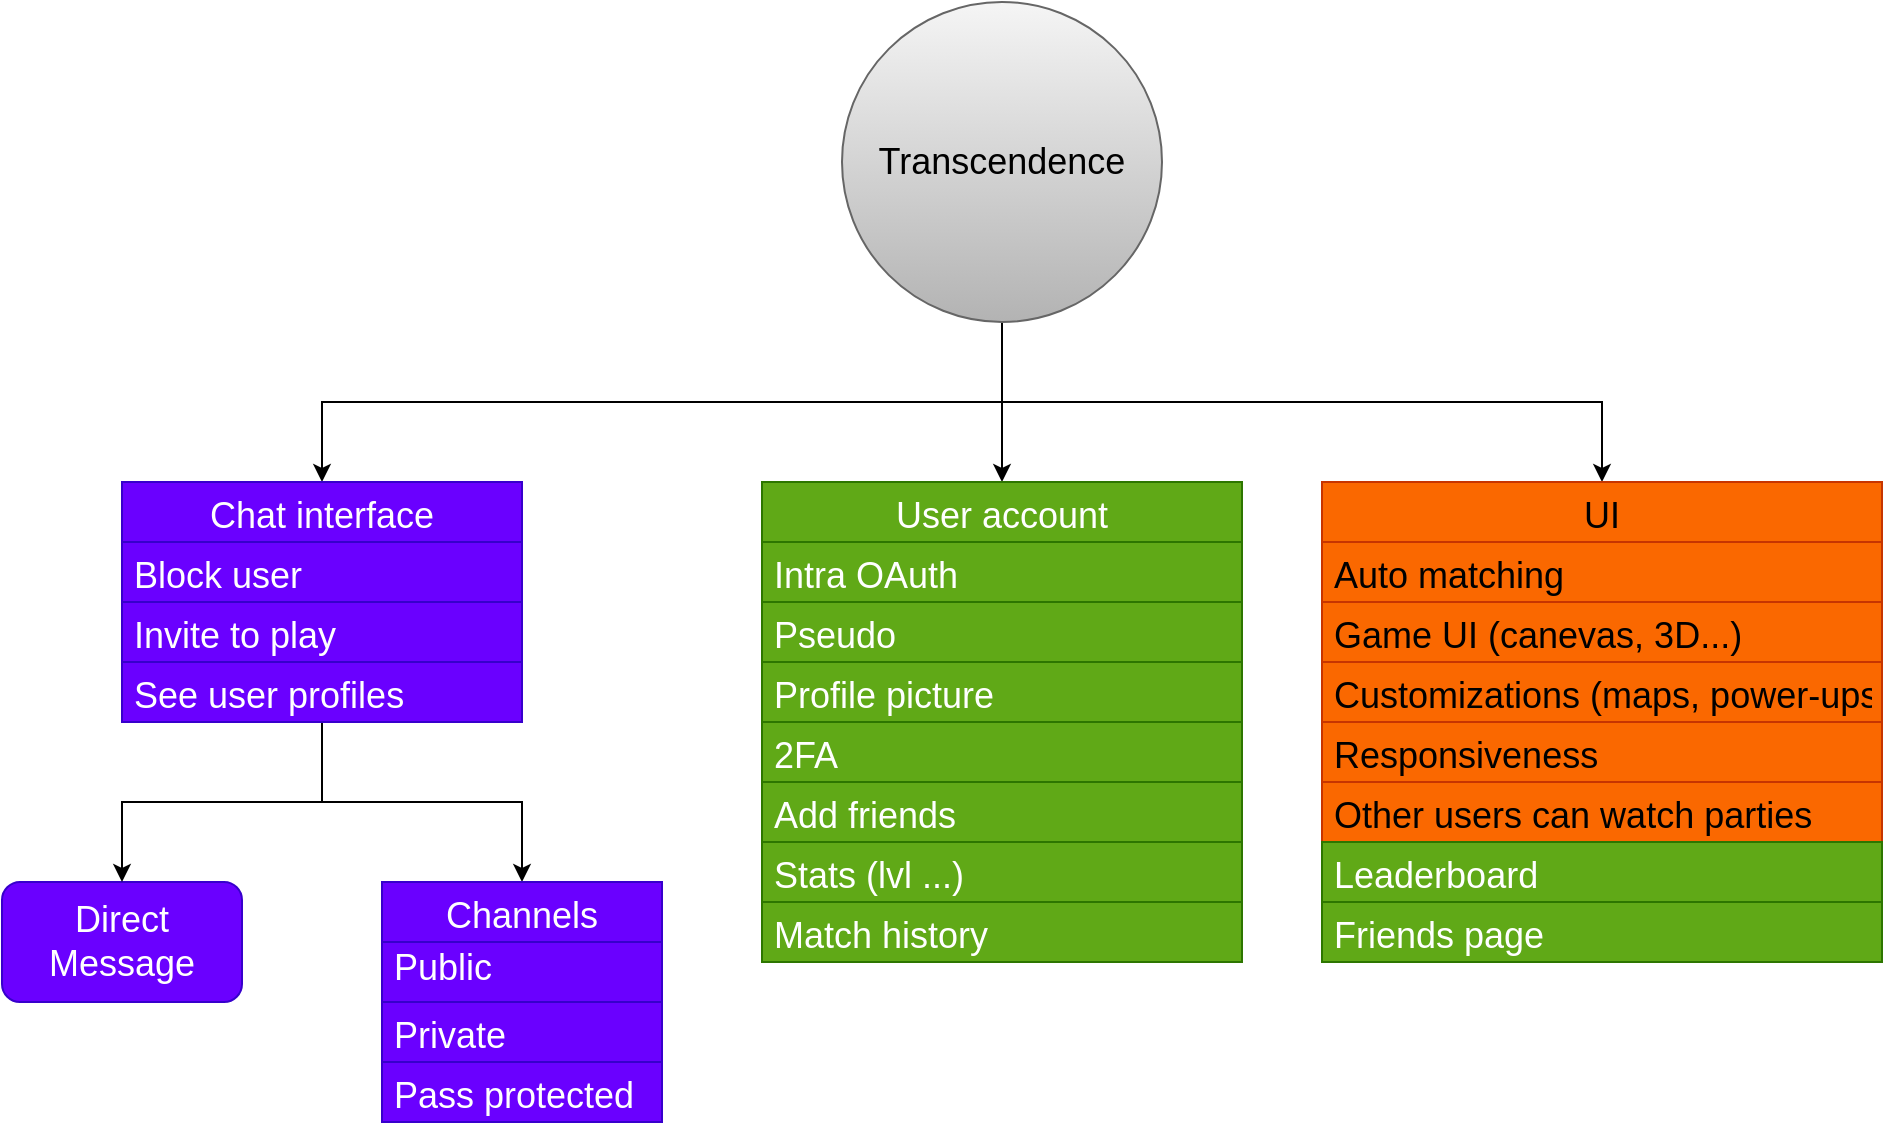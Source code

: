 <mxfile version="17.4.2" type="device"><diagram id="H6v1bpZ2FM-9dGSdOjOd" name="Page-1"><mxGraphModel dx="1268" dy="566" grid="1" gridSize="10" guides="1" tooltips="1" connect="1" arrows="1" fold="1" page="0" pageScale="1" pageWidth="850" pageHeight="1100" math="0" shadow="0"><root><mxCell id="0"/><mxCell id="1" parent="0"/><mxCell id="n9RMYj6TtVI811Dv7aZE-14" style="edgeStyle=orthogonalEdgeStyle;rounded=0;orthogonalLoop=1;jettySize=auto;html=1;fontSize=18;entryX=0.5;entryY=0;entryDx=0;entryDy=0;" parent="1" source="rqxA22tQ074tUgq13iSX-1" target="n9RMYj6TtVI811Dv7aZE-16" edge="1"><mxGeometry relative="1" as="geometry"><Array as="points"><mxPoint x="480" y="200"/><mxPoint x="140" y="200"/></Array></mxGeometry></mxCell><mxCell id="n9RMYj6TtVI811Dv7aZE-32" style="edgeStyle=orthogonalEdgeStyle;rounded=0;orthogonalLoop=1;jettySize=auto;html=1;fontSize=18;" parent="1" source="rqxA22tQ074tUgq13iSX-1" target="n9RMYj6TtVI811Dv7aZE-28" edge="1"><mxGeometry relative="1" as="geometry"/></mxCell><mxCell id="n9RMYj6TtVI811Dv7aZE-43" style="edgeStyle=orthogonalEdgeStyle;rounded=0;orthogonalLoop=1;jettySize=auto;html=1;fontSize=18;" parent="1" source="rqxA22tQ074tUgq13iSX-1" target="n9RMYj6TtVI811Dv7aZE-37" edge="1"><mxGeometry relative="1" as="geometry"><Array as="points"><mxPoint x="480" y="200"/><mxPoint x="780" y="200"/></Array></mxGeometry></mxCell><mxCell id="rqxA22tQ074tUgq13iSX-1" value="&lt;font style=&quot;font-size: 18px&quot;&gt;Transcendence&lt;/font&gt;" style="ellipse;whiteSpace=wrap;html=1;aspect=fixed;fillColor=#f5f5f5;strokeColor=#666666;gradientColor=#b3b3b3;" parent="1" vertex="1"><mxGeometry x="400" width="160" height="160" as="geometry"/></mxCell><mxCell id="n9RMYj6TtVI811Dv7aZE-13" value="Direct Message" style="rounded=1;whiteSpace=wrap;html=1;fontSize=18;fillColor=#6a00ff;fontColor=#ffffff;strokeColor=#3700CC;" parent="1" vertex="1"><mxGeometry x="-20" y="440" width="120" height="60" as="geometry"/></mxCell><mxCell id="n9RMYj6TtVI811Dv7aZE-21" style="edgeStyle=orthogonalEdgeStyle;rounded=0;orthogonalLoop=1;jettySize=auto;html=1;fontSize=18;" parent="1" source="n9RMYj6TtVI811Dv7aZE-16" target="n9RMYj6TtVI811Dv7aZE-13" edge="1"><mxGeometry relative="1" as="geometry"/></mxCell><mxCell id="n9RMYj6TtVI811Dv7aZE-27" style="edgeStyle=orthogonalEdgeStyle;rounded=0;orthogonalLoop=1;jettySize=auto;html=1;fontSize=18;" parent="1" source="n9RMYj6TtVI811Dv7aZE-16" target="n9RMYj6TtVI811Dv7aZE-23" edge="1"><mxGeometry relative="1" as="geometry"/></mxCell><mxCell id="n9RMYj6TtVI811Dv7aZE-16" value="Chat interface" style="swimlane;fontStyle=0;childLayout=stackLayout;horizontal=1;startSize=30;horizontalStack=0;resizeParent=1;resizeParentMax=0;resizeLast=0;collapsible=1;marginBottom=0;fontSize=18;fillColor=#6a00ff;fontColor=#ffffff;strokeColor=#3700CC;" parent="1" vertex="1"><mxGeometry x="40" y="240" width="200" height="120" as="geometry"/></mxCell><mxCell id="n9RMYj6TtVI811Dv7aZE-17" value="Block user" style="text;strokeColor=#3700CC;fillColor=#6a00ff;align=left;verticalAlign=middle;spacingLeft=4;spacingRight=4;overflow=hidden;points=[[0,0.5],[1,0.5]];portConstraint=eastwest;rotatable=0;fontSize=18;fontColor=#ffffff;" parent="n9RMYj6TtVI811Dv7aZE-16" vertex="1"><mxGeometry y="30" width="200" height="30" as="geometry"/></mxCell><mxCell id="n9RMYj6TtVI811Dv7aZE-18" value="Invite to play" style="text;strokeColor=#3700CC;fillColor=#6a00ff;align=left;verticalAlign=middle;spacingLeft=4;spacingRight=4;overflow=hidden;points=[[0,0.5],[1,0.5]];portConstraint=eastwest;rotatable=0;fontSize=18;fontColor=#ffffff;" parent="n9RMYj6TtVI811Dv7aZE-16" vertex="1"><mxGeometry y="60" width="200" height="30" as="geometry"/></mxCell><mxCell id="n9RMYj6TtVI811Dv7aZE-19" value="See user profiles" style="text;strokeColor=#3700CC;fillColor=#6a00ff;align=left;verticalAlign=middle;spacingLeft=4;spacingRight=4;overflow=hidden;points=[[0,0.5],[1,0.5]];portConstraint=eastwest;rotatable=0;fontSize=18;fontColor=#ffffff;" parent="n9RMYj6TtVI811Dv7aZE-16" vertex="1"><mxGeometry y="90" width="200" height="30" as="geometry"/></mxCell><mxCell id="n9RMYj6TtVI811Dv7aZE-23" value="Channels" style="swimlane;fontStyle=0;childLayout=stackLayout;horizontal=1;startSize=30;horizontalStack=0;resizeParent=1;resizeParentMax=0;resizeLast=0;collapsible=1;marginBottom=0;fontSize=18;fillColor=#6a00ff;fontColor=#ffffff;strokeColor=#3700CC;" parent="1" vertex="1"><mxGeometry x="170" y="440" width="140" height="120" as="geometry"/></mxCell><mxCell id="n9RMYj6TtVI811Dv7aZE-24" value="Public&#10;" style="text;strokeColor=#3700CC;fillColor=#6a00ff;align=left;verticalAlign=middle;spacingLeft=4;spacingRight=4;overflow=hidden;points=[[0,0.5],[1,0.5]];portConstraint=eastwest;rotatable=0;fontSize=18;fontColor=#ffffff;" parent="n9RMYj6TtVI811Dv7aZE-23" vertex="1"><mxGeometry y="30" width="140" height="30" as="geometry"/></mxCell><mxCell id="n9RMYj6TtVI811Dv7aZE-25" value="Private" style="text;strokeColor=#3700CC;fillColor=#6a00ff;align=left;verticalAlign=middle;spacingLeft=4;spacingRight=4;overflow=hidden;points=[[0,0.5],[1,0.5]];portConstraint=eastwest;rotatable=0;fontSize=18;fontColor=#ffffff;" parent="n9RMYj6TtVI811Dv7aZE-23" vertex="1"><mxGeometry y="60" width="140" height="30" as="geometry"/></mxCell><mxCell id="n9RMYj6TtVI811Dv7aZE-26" value="Pass protected" style="text;strokeColor=#3700CC;fillColor=#6a00ff;align=left;verticalAlign=middle;spacingLeft=4;spacingRight=4;overflow=hidden;points=[[0,0.5],[1,0.5]];portConstraint=eastwest;rotatable=0;fontSize=18;fontColor=#ffffff;" parent="n9RMYj6TtVI811Dv7aZE-23" vertex="1"><mxGeometry y="90" width="140" height="30" as="geometry"/></mxCell><mxCell id="n9RMYj6TtVI811Dv7aZE-28" value="User account" style="swimlane;fontStyle=0;childLayout=stackLayout;horizontal=1;startSize=30;horizontalStack=0;resizeParent=1;resizeParentMax=0;resizeLast=0;collapsible=1;marginBottom=0;fontSize=18;fillColor=#60a917;fontColor=#ffffff;strokeColor=#2D7600;" parent="1" vertex="1"><mxGeometry x="360" y="240" width="240" height="240" as="geometry"/></mxCell><mxCell id="n9RMYj6TtVI811Dv7aZE-29" value="Intra OAuth" style="text;strokeColor=#2D7600;fillColor=#60a917;align=left;verticalAlign=middle;spacingLeft=4;spacingRight=4;overflow=hidden;points=[[0,0.5],[1,0.5]];portConstraint=eastwest;rotatable=0;fontSize=18;fontColor=#ffffff;" parent="n9RMYj6TtVI811Dv7aZE-28" vertex="1"><mxGeometry y="30" width="240" height="30" as="geometry"/></mxCell><mxCell id="n9RMYj6TtVI811Dv7aZE-30" value="Pseudo" style="text;strokeColor=#2D7600;fillColor=#60a917;align=left;verticalAlign=middle;spacingLeft=4;spacingRight=4;overflow=hidden;points=[[0,0.5],[1,0.5]];portConstraint=eastwest;rotatable=0;fontSize=18;fontColor=#ffffff;" parent="n9RMYj6TtVI811Dv7aZE-28" vertex="1"><mxGeometry y="60" width="240" height="30" as="geometry"/></mxCell><mxCell id="n9RMYj6TtVI811Dv7aZE-31" value="Profile picture" style="text;strokeColor=#2D7600;fillColor=#60a917;align=left;verticalAlign=middle;spacingLeft=4;spacingRight=4;overflow=hidden;points=[[0,0.5],[1,0.5]];portConstraint=eastwest;rotatable=0;fontSize=18;fontColor=#ffffff;" parent="n9RMYj6TtVI811Dv7aZE-28" vertex="1"><mxGeometry y="90" width="240" height="30" as="geometry"/></mxCell><mxCell id="n9RMYj6TtVI811Dv7aZE-33" value="2FA" style="text;strokeColor=#2D7600;fillColor=#60a917;align=left;verticalAlign=middle;spacingLeft=4;spacingRight=4;overflow=hidden;points=[[0,0.5],[1,0.5]];portConstraint=eastwest;rotatable=0;fontSize=18;fontColor=#ffffff;" parent="n9RMYj6TtVI811Dv7aZE-28" vertex="1"><mxGeometry y="120" width="240" height="30" as="geometry"/></mxCell><mxCell id="n9RMYj6TtVI811Dv7aZE-34" value="Add friends" style="text;strokeColor=#2D7600;fillColor=#60a917;align=left;verticalAlign=middle;spacingLeft=4;spacingRight=4;overflow=hidden;points=[[0,0.5],[1,0.5]];portConstraint=eastwest;rotatable=0;fontSize=18;fontColor=#ffffff;" parent="n9RMYj6TtVI811Dv7aZE-28" vertex="1"><mxGeometry y="150" width="240" height="30" as="geometry"/></mxCell><mxCell id="n9RMYj6TtVI811Dv7aZE-35" value="Stats (lvl ...)" style="text;strokeColor=#2D7600;fillColor=#60a917;align=left;verticalAlign=middle;spacingLeft=4;spacingRight=4;overflow=hidden;points=[[0,0.5],[1,0.5]];portConstraint=eastwest;rotatable=0;fontSize=18;fontColor=#ffffff;" parent="n9RMYj6TtVI811Dv7aZE-28" vertex="1"><mxGeometry y="180" width="240" height="30" as="geometry"/></mxCell><mxCell id="n9RMYj6TtVI811Dv7aZE-36" value="Match history" style="text;strokeColor=#2D7600;fillColor=#60a917;align=left;verticalAlign=middle;spacingLeft=4;spacingRight=4;overflow=hidden;points=[[0,0.5],[1,0.5]];portConstraint=eastwest;rotatable=0;fontSize=18;fontColor=#ffffff;" parent="n9RMYj6TtVI811Dv7aZE-28" vertex="1"><mxGeometry y="210" width="240" height="30" as="geometry"/></mxCell><mxCell id="n9RMYj6TtVI811Dv7aZE-37" value="UI" style="swimlane;fontStyle=0;childLayout=stackLayout;horizontal=1;startSize=30;horizontalStack=0;resizeParent=1;resizeParentMax=0;resizeLast=0;collapsible=1;marginBottom=0;fontSize=18;fillColor=#fa6800;fontColor=#000000;strokeColor=#C73500;" parent="1" vertex="1"><mxGeometry x="640" y="240" width="280" height="240" as="geometry"/></mxCell><mxCell id="n9RMYj6TtVI811Dv7aZE-38" value="Auto matching" style="text;strokeColor=#C73500;fillColor=#fa6800;align=left;verticalAlign=middle;spacingLeft=4;spacingRight=4;overflow=hidden;points=[[0,0.5],[1,0.5]];portConstraint=eastwest;rotatable=0;fontSize=18;fontColor=#000000;" parent="n9RMYj6TtVI811Dv7aZE-37" vertex="1"><mxGeometry y="30" width="280" height="30" as="geometry"/></mxCell><mxCell id="n9RMYj6TtVI811Dv7aZE-39" value="Game UI (canevas, 3D...)" style="text;strokeColor=#C73500;fillColor=#fa6800;align=left;verticalAlign=middle;spacingLeft=4;spacingRight=4;overflow=hidden;points=[[0,0.5],[1,0.5]];portConstraint=eastwest;rotatable=0;fontSize=18;fontColor=#000000;" parent="n9RMYj6TtVI811Dv7aZE-37" vertex="1"><mxGeometry y="60" width="280" height="30" as="geometry"/></mxCell><mxCell id="n9RMYj6TtVI811Dv7aZE-40" value="Customizations (maps, power-ups ...)" style="text;strokeColor=#C73500;fillColor=#fa6800;align=left;verticalAlign=middle;spacingLeft=4;spacingRight=4;overflow=hidden;points=[[0,0.5],[1,0.5]];portConstraint=eastwest;rotatable=0;fontSize=18;fontColor=#000000;" parent="n9RMYj6TtVI811Dv7aZE-37" vertex="1"><mxGeometry y="90" width="280" height="30" as="geometry"/></mxCell><mxCell id="n9RMYj6TtVI811Dv7aZE-41" value="Responsiveness" style="text;strokeColor=#C73500;fillColor=#fa6800;align=left;verticalAlign=middle;spacingLeft=4;spacingRight=4;overflow=hidden;points=[[0,0.5],[1,0.5]];portConstraint=eastwest;rotatable=0;fontSize=18;fontColor=#000000;" parent="n9RMYj6TtVI811Dv7aZE-37" vertex="1"><mxGeometry y="120" width="280" height="30" as="geometry"/></mxCell><mxCell id="n9RMYj6TtVI811Dv7aZE-42" value="Other users can watch parties" style="text;strokeColor=#C73500;fillColor=#fa6800;align=left;verticalAlign=middle;spacingLeft=4;spacingRight=4;overflow=hidden;points=[[0,0.5],[1,0.5]];portConstraint=eastwest;rotatable=0;fontSize=18;fontColor=#000000;" parent="n9RMYj6TtVI811Dv7aZE-37" vertex="1"><mxGeometry y="150" width="280" height="30" as="geometry"/></mxCell><mxCell id="fR1oW-KOn1euymgGWohk-1" value="Leaderboard" style="text;strokeColor=#2D7600;fillColor=#60a917;align=left;verticalAlign=middle;spacingLeft=4;spacingRight=4;overflow=hidden;points=[[0,0.5],[1,0.5]];portConstraint=eastwest;rotatable=0;fontSize=18;fontColor=#ffffff;" parent="n9RMYj6TtVI811Dv7aZE-37" vertex="1"><mxGeometry y="180" width="280" height="30" as="geometry"/></mxCell><mxCell id="nKcnkPBu6hasXPv8YYb3-3" value="Friends page" style="text;strokeColor=#2D7600;fillColor=#60a917;align=left;verticalAlign=middle;spacingLeft=4;spacingRight=4;overflow=hidden;points=[[0,0.5],[1,0.5]];portConstraint=eastwest;rotatable=0;fontSize=18;fontColor=#ffffff;" parent="n9RMYj6TtVI811Dv7aZE-37" vertex="1"><mxGeometry y="210" width="280" height="30" as="geometry"/></mxCell></root></mxGraphModel></diagram></mxfile>